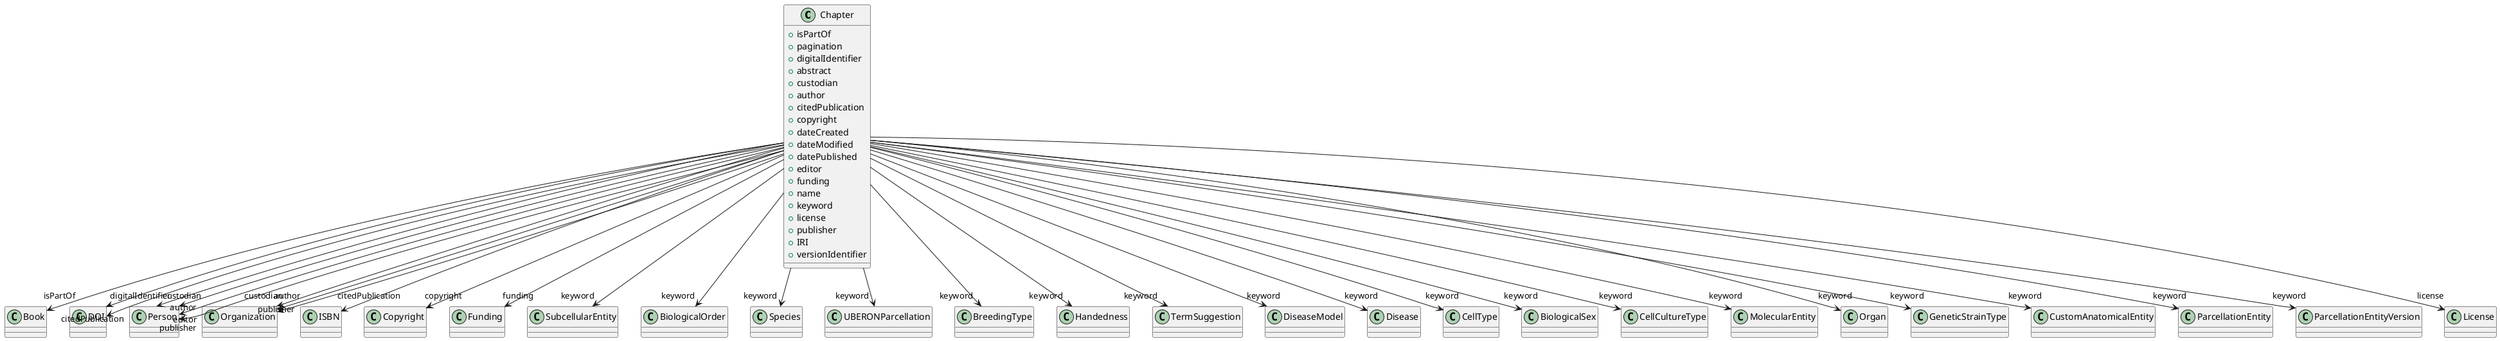 @startuml
class Chapter {
+isPartOf
+pagination
+digitalIdentifier
+abstract
+custodian
+author
+citedPublication
+copyright
+dateCreated
+dateModified
+datePublished
+editor
+funding
+name
+keyword
+license
+publisher
+IRI
+versionIdentifier

}
Chapter -d-> "isPartOf" Book
Chapter -d-> "digitalIdentifier" DOI
Chapter -d-> "custodian" Person
Chapter -d-> "custodian" Organization
Chapter -d-> "author" Person
Chapter -d-> "author" Organization
Chapter -d-> "citedPublication" DOI
Chapter -d-> "citedPublication" ISBN
Chapter -d-> "copyright" Copyright
Chapter -d-> "editor" Person
Chapter -d-> "funding" Funding
Chapter -d-> "keyword" SubcellularEntity
Chapter -d-> "keyword" BiologicalOrder
Chapter -d-> "keyword" Species
Chapter -d-> "keyword" UBERONParcellation
Chapter -d-> "keyword" BreedingType
Chapter -d-> "keyword" Handedness
Chapter -d-> "keyword" TermSuggestion
Chapter -d-> "keyword" DiseaseModel
Chapter -d-> "keyword" Disease
Chapter -d-> "keyword" CellType
Chapter -d-> "keyword" BiologicalSex
Chapter -d-> "keyword" CellCultureType
Chapter -d-> "keyword" MolecularEntity
Chapter -d-> "keyword" Organ
Chapter -d-> "keyword" GeneticStrainType
Chapter -d-> "keyword" CustomAnatomicalEntity
Chapter -d-> "keyword" ParcellationEntity
Chapter -d-> "keyword" ParcellationEntityVersion
Chapter -d-> "license" License
Chapter -d-> "publisher" Person
Chapter -d-> "publisher" Organization

@enduml